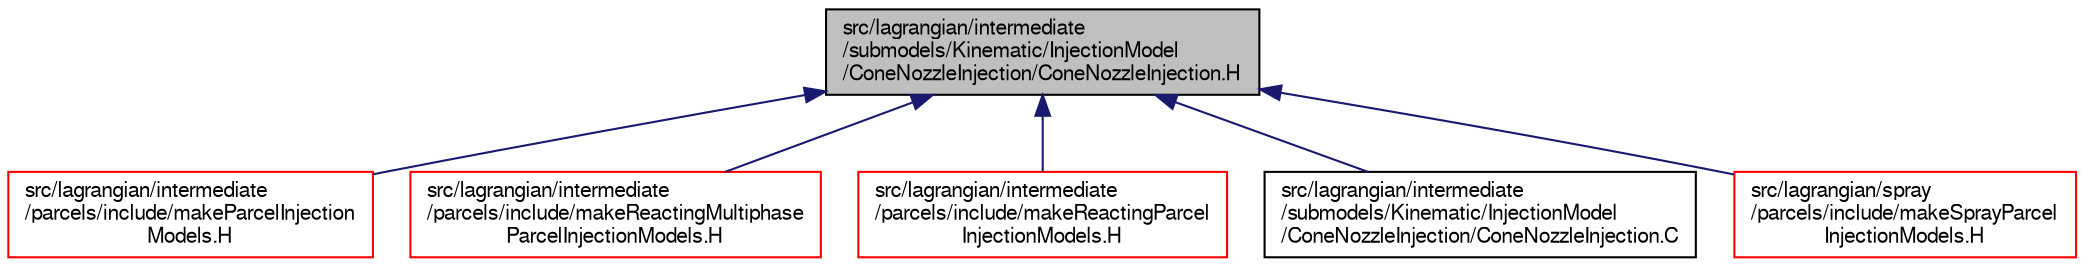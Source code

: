 digraph "src/lagrangian/intermediate/submodels/Kinematic/InjectionModel/ConeNozzleInjection/ConeNozzleInjection.H"
{
  bgcolor="transparent";
  edge [fontname="FreeSans",fontsize="10",labelfontname="FreeSans",labelfontsize="10"];
  node [fontname="FreeSans",fontsize="10",shape=record];
  Node1 [label="src/lagrangian/intermediate\l/submodels/Kinematic/InjectionModel\l/ConeNozzleInjection/ConeNozzleInjection.H",height=0.2,width=0.4,color="black", fillcolor="grey75", style="filled" fontcolor="black"];
  Node1 -> Node2 [dir="back",color="midnightblue",fontsize="10",style="solid",fontname="FreeSans"];
  Node2 [label="src/lagrangian/intermediate\l/parcels/include/makeParcelInjection\lModels.H",height=0.2,width=0.4,color="red",URL="$a06072.html"];
  Node1 -> Node3 [dir="back",color="midnightblue",fontsize="10",style="solid",fontname="FreeSans"];
  Node3 [label="src/lagrangian/intermediate\l/parcels/include/makeReactingMultiphase\lParcelInjectionModels.H",height=0.2,width=0.4,color="red",URL="$a06078.html"];
  Node1 -> Node4 [dir="back",color="midnightblue",fontsize="10",style="solid",fontname="FreeSans"];
  Node4 [label="src/lagrangian/intermediate\l/parcels/include/makeReactingParcel\lInjectionModels.H",height=0.2,width=0.4,color="red",URL="$a06082.html"];
  Node1 -> Node5 [dir="back",color="midnightblue",fontsize="10",style="solid",fontname="FreeSans"];
  Node5 [label="src/lagrangian/intermediate\l/submodels/Kinematic/InjectionModel\l/ConeNozzleInjection/ConeNozzleInjection.C",height=0.2,width=0.4,color="black",URL="$a06195.html"];
  Node1 -> Node6 [dir="back",color="midnightblue",fontsize="10",style="solid",fontname="FreeSans"];
  Node6 [label="src/lagrangian/spray\l/parcels/include/makeSprayParcel\lInjectionModels.H",height=0.2,width=0.4,color="red",URL="$a06522.html"];
}
